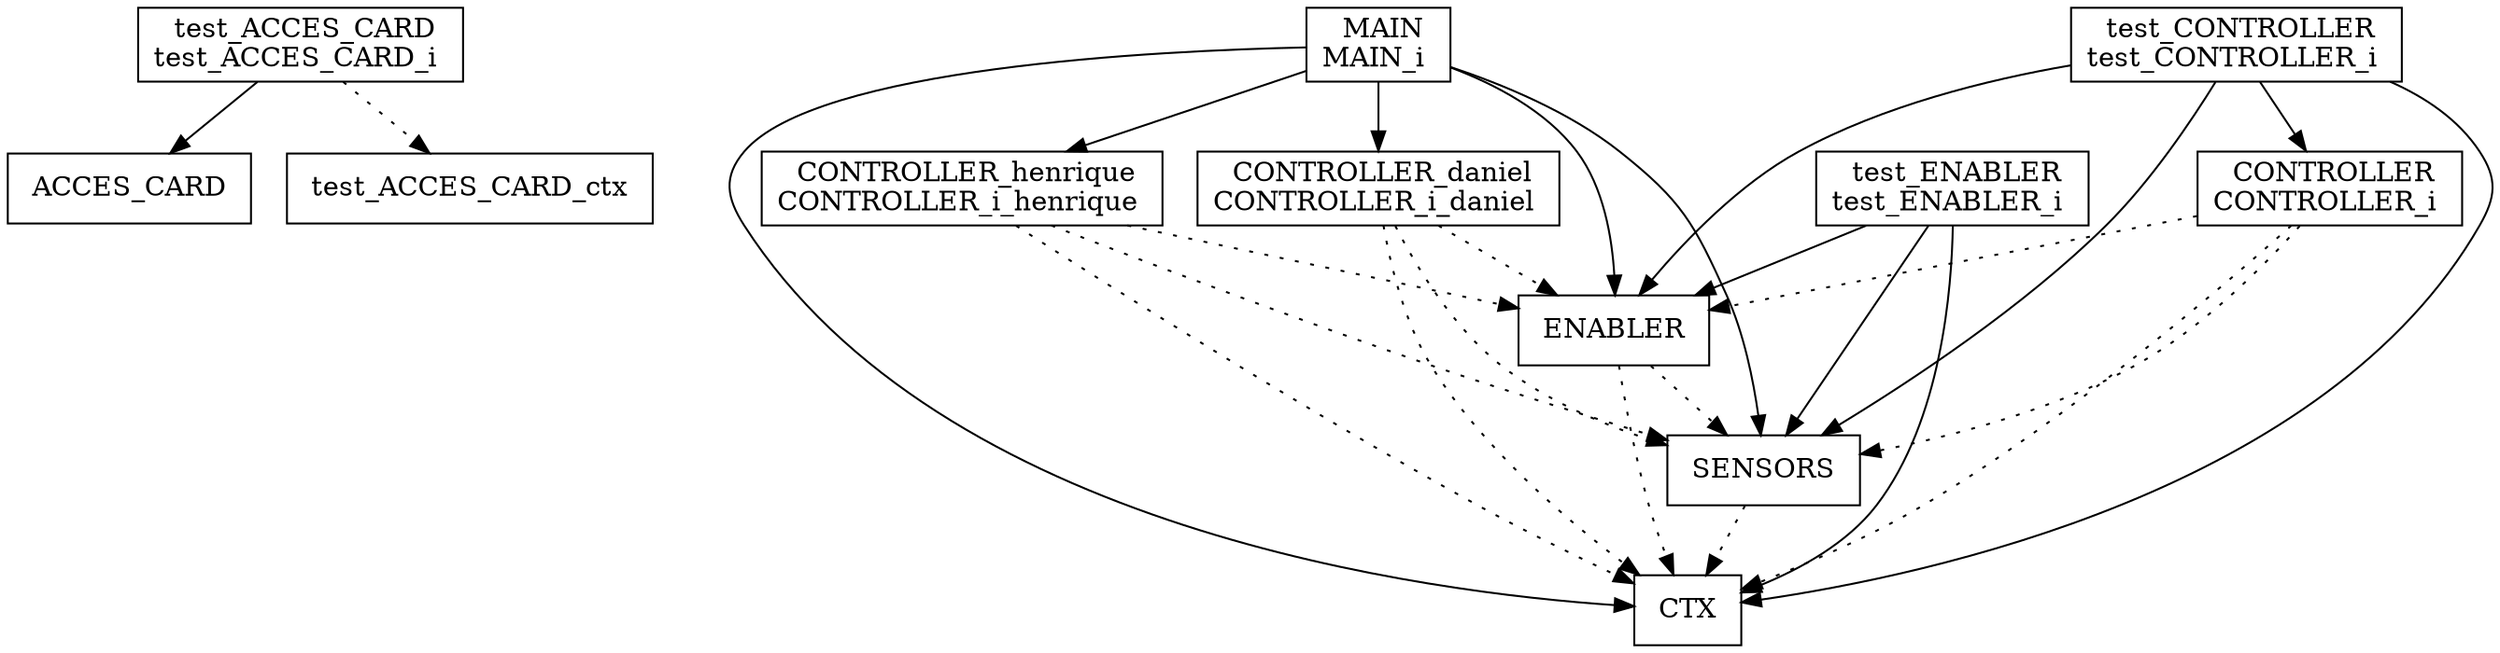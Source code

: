 digraph {
ACCES_CARD [ label=" ACCES_CARD " shape= box ]
CONTROLLER_i [ label=" CONTROLLER\nCONTROLLER_i " shape= box ]
CONTROLLER_i_daniel [ label=" CONTROLLER_daniel\nCONTROLLER_i_daniel " shape= box ]
CONTROLLER_i_henrique [ label=" CONTROLLER_henrique\nCONTROLLER_i_henrique " shape= box ]
CTX [ label=" CTX " shape= box ]
ENABLER [ label=" ENABLER " shape= box ]
MAIN_i [ label=" MAIN\nMAIN_i " shape= box ]
SENSORS [ label=" SENSORS " shape= box ]
test_ACCES_CARD_ctx [ label=" test_ACCES_CARD_ctx " shape= box ]
test_ACCES_CARD_i [ label=" test_ACCES_CARD\ntest_ACCES_CARD_i " shape= box ]
test_CONTROLLER_i [ label=" test_CONTROLLER\ntest_CONTROLLER_i " shape= box ]
test_ENABLER_i [ label=" test_ENABLER\ntest_ENABLER_i " shape= box ]

"CONTROLLER_i" -> "CTX" [style= dotted ]
"CONTROLLER_i" -> "SENSORS" [style= dotted ]
"CONTROLLER_i" -> "ENABLER" [style= dotted ]
"CONTROLLER_i_daniel" -> "CTX" [style= dotted ]
"CONTROLLER_i_daniel" -> "SENSORS" [style= dotted ]
"CONTROLLER_i_daniel" -> "ENABLER" [style= dotted ]
"CONTROLLER_i_henrique" -> "CTX" [style= dotted ]
"CONTROLLER_i_henrique" -> "SENSORS" [style= dotted ]
"CONTROLLER_i_henrique" -> "ENABLER" [style= dotted ]
"ENABLER" -> "CTX" [style= dotted ]
"ENABLER" -> "SENSORS" [style= dotted ]
"MAIN_i" -> "CTX" []
"MAIN_i" -> "SENSORS" []
"MAIN_i" -> "ENABLER" []
"MAIN_i" -> "CONTROLLER_i_daniel" []
"MAIN_i" -> "CONTROLLER_i_henrique" []
"SENSORS" -> "CTX" [style= dotted ]
"test_ACCES_CARD_i" -> "test_ACCES_CARD_ctx" [style= dotted ]
"test_ACCES_CARD_i" -> "ACCES_CARD" []
"test_CONTROLLER_i" -> "CTX" []
"test_CONTROLLER_i" -> "SENSORS" []
"test_CONTROLLER_i" -> "ENABLER" []
"test_CONTROLLER_i" -> "CONTROLLER_i" []
"test_ENABLER_i" -> "CTX" []
"test_ENABLER_i" -> "SENSORS" []
"test_ENABLER_i" -> "ENABLER" []
}
